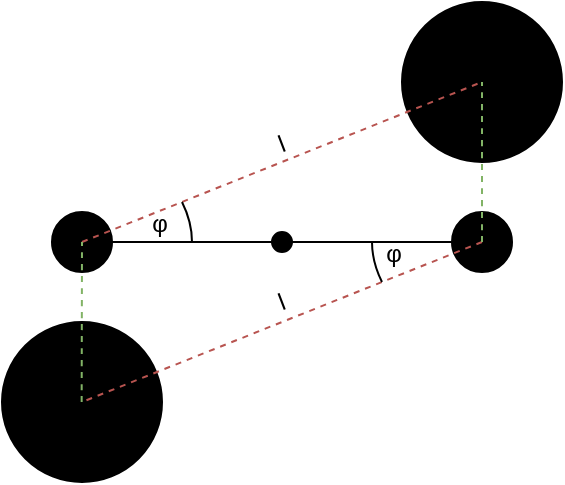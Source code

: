 <mxfile version="16.5.3" type="github">
  <diagram id="zuxQBQKHK2b0U86znKA3" name="Page-1">
    <mxGraphModel dx="580" dy="324" grid="1" gridSize="10" guides="1" tooltips="1" connect="1" arrows="1" fold="1" page="1" pageScale="1" pageWidth="827" pageHeight="1169" math="0" shadow="0">
      <root>
        <mxCell id="0" />
        <mxCell id="1" parent="0" />
        <mxCell id="K11ZWsOrO8ChlOkrZ7ie-1" value="" style="ellipse;whiteSpace=wrap;html=1;fillColor=#000000;" vertex="1" parent="1">
          <mxGeometry x="440" y="200" width="80" height="80" as="geometry" />
        </mxCell>
        <mxCell id="K11ZWsOrO8ChlOkrZ7ie-2" value="" style="ellipse;whiteSpace=wrap;html=1;fillColor=#000000;" vertex="1" parent="1">
          <mxGeometry x="240" y="360" width="80" height="80" as="geometry" />
        </mxCell>
        <mxCell id="K11ZWsOrO8ChlOkrZ7ie-3" value="" style="ellipse;whiteSpace=wrap;html=1;fillColor=#000000;" vertex="1" parent="1">
          <mxGeometry x="265" y="305" width="30" height="30" as="geometry" />
        </mxCell>
        <mxCell id="K11ZWsOrO8ChlOkrZ7ie-4" value="" style="ellipse;whiteSpace=wrap;html=1;fillColor=#000000;" vertex="1" parent="1">
          <mxGeometry x="465" y="305" width="30" height="30" as="geometry" />
        </mxCell>
        <mxCell id="K11ZWsOrO8ChlOkrZ7ie-7" value="" style="endArrow=none;html=1;rounded=0;exitX=1;exitY=0.5;exitDx=0;exitDy=0;startArrow=none;" edge="1" parent="1" source="K11ZWsOrO8ChlOkrZ7ie-13" target="K11ZWsOrO8ChlOkrZ7ie-4">
          <mxGeometry width="50" height="50" relative="1" as="geometry">
            <mxPoint x="300" y="310" as="sourcePoint" />
            <mxPoint x="460" y="320" as="targetPoint" />
          </mxGeometry>
        </mxCell>
        <mxCell id="K11ZWsOrO8ChlOkrZ7ie-11" value="" style="endArrow=none;html=1;rounded=0;dashed=1;endFill=0;entryX=0.5;entryY=0.5;entryDx=0;entryDy=0;entryPerimeter=0;fillColor=#f8cecc;strokeColor=#b85450;exitX=0.5;exitY=0.5;exitDx=0;exitDy=0;exitPerimeter=0;" edge="1" parent="1" source="K11ZWsOrO8ChlOkrZ7ie-4" target="K11ZWsOrO8ChlOkrZ7ie-2">
          <mxGeometry width="50" height="50" relative="1" as="geometry">
            <mxPoint x="430" y="390" as="sourcePoint" />
            <mxPoint x="480" y="340" as="targetPoint" />
          </mxGeometry>
        </mxCell>
        <mxCell id="K11ZWsOrO8ChlOkrZ7ie-12" value="" style="endArrow=none;html=1;rounded=0;jumpStyle=none;sketch=0;shadow=0;dashed=1;endFill=0;entryX=0.5;entryY=0.5;entryDx=0;entryDy=0;entryPerimeter=0;fillColor=#f8cecc;strokeColor=#b85450;" edge="1" parent="1" target="K11ZWsOrO8ChlOkrZ7ie-1">
          <mxGeometry width="50" height="50" relative="1" as="geometry">
            <mxPoint x="280" y="320" as="sourcePoint" />
            <mxPoint x="380" y="240" as="targetPoint" />
          </mxGeometry>
        </mxCell>
        <mxCell id="K11ZWsOrO8ChlOkrZ7ie-13" value="" style="ellipse;whiteSpace=wrap;html=1;fillColor=#000000;" vertex="1" parent="1">
          <mxGeometry x="375" y="315" width="10" height="10" as="geometry" />
        </mxCell>
        <mxCell id="K11ZWsOrO8ChlOkrZ7ie-14" value="" style="endArrow=none;html=1;rounded=0;exitX=1;exitY=0.5;exitDx=0;exitDy=0;" edge="1" parent="1" source="K11ZWsOrO8ChlOkrZ7ie-3" target="K11ZWsOrO8ChlOkrZ7ie-13">
          <mxGeometry width="50" height="50" relative="1" as="geometry">
            <mxPoint x="295.0" y="320" as="sourcePoint" />
            <mxPoint x="465.0" y="320" as="targetPoint" />
          </mxGeometry>
        </mxCell>
        <mxCell id="K11ZWsOrO8ChlOkrZ7ie-17" value="" style="endArrow=none;html=1;shadow=0;sketch=0;jumpStyle=none;strokeColor=default;curved=1;endFill=0;endSize=6;" edge="1" parent="1">
          <mxGeometry width="50" height="50" relative="1" as="geometry">
            <mxPoint x="430" y="340" as="sourcePoint" />
            <mxPoint x="425" y="320" as="targetPoint" />
            <Array as="points">
              <mxPoint x="425" y="330" />
            </Array>
          </mxGeometry>
        </mxCell>
        <mxCell id="K11ZWsOrO8ChlOkrZ7ie-18" value="" style="endArrow=none;html=1;shadow=0;sketch=0;jumpStyle=none;strokeColor=default;curved=1;endFill=0;endSize=6;" edge="1" parent="1">
          <mxGeometry width="50" height="50" relative="1" as="geometry">
            <mxPoint x="335" y="320" as="sourcePoint" />
            <mxPoint x="330" y="300" as="targetPoint" />
            <Array as="points">
              <mxPoint x="335" y="310" />
            </Array>
          </mxGeometry>
        </mxCell>
        <mxCell id="K11ZWsOrO8ChlOkrZ7ie-19" value="φ" style="text;html=1;strokeColor=none;fillColor=none;align=center;verticalAlign=middle;whiteSpace=wrap;rounded=0;" vertex="1" parent="1">
          <mxGeometry x="289" y="296" width="60" height="30" as="geometry" />
        </mxCell>
        <mxCell id="K11ZWsOrO8ChlOkrZ7ie-20" value="φ" style="text;html=1;strokeColor=none;fillColor=none;align=center;verticalAlign=middle;whiteSpace=wrap;rounded=0;" vertex="1" parent="1">
          <mxGeometry x="406" y="311" width="60" height="30" as="geometry" />
        </mxCell>
        <mxCell id="K11ZWsOrO8ChlOkrZ7ie-21" value="l" style="text;html=1;strokeColor=none;fillColor=none;align=center;verticalAlign=middle;whiteSpace=wrap;rounded=0;rotation=-21;" vertex="1" parent="1">
          <mxGeometry x="350" y="256" width="60" height="30" as="geometry" />
        </mxCell>
        <mxCell id="K11ZWsOrO8ChlOkrZ7ie-24" value="" style="endArrow=none;html=1;shadow=0;sketch=0;endSize=6;strokeColor=#82b366;curved=1;jumpStyle=none;fillColor=#d5e8d4;dashed=1;" edge="1" parent="1">
          <mxGeometry width="50" height="50" relative="1" as="geometry">
            <mxPoint x="480" y="320" as="sourcePoint" />
            <mxPoint x="480" y="240" as="targetPoint" />
          </mxGeometry>
        </mxCell>
        <mxCell id="K11ZWsOrO8ChlOkrZ7ie-25" value="" style="endArrow=none;html=1;shadow=0;sketch=0;endSize=6;strokeColor=#82b366;curved=1;jumpStyle=none;exitX=0.5;exitY=0;exitDx=0;exitDy=0;fillColor=#d5e8d4;dashed=1;entryX=0.5;entryY=0.5;entryDx=0;entryDy=0;entryPerimeter=0;" edge="1" parent="1" target="K11ZWsOrO8ChlOkrZ7ie-3">
          <mxGeometry width="50" height="50" relative="1" as="geometry">
            <mxPoint x="279.83" y="400" as="sourcePoint" />
            <mxPoint x="280" y="320" as="targetPoint" />
          </mxGeometry>
        </mxCell>
        <mxCell id="K11ZWsOrO8ChlOkrZ7ie-27" value="l" style="text;html=1;strokeColor=none;fillColor=none;align=center;verticalAlign=middle;whiteSpace=wrap;rounded=0;rotation=-21;" vertex="1" parent="1">
          <mxGeometry x="350" y="335" width="60" height="30" as="geometry" />
        </mxCell>
      </root>
    </mxGraphModel>
  </diagram>
</mxfile>
